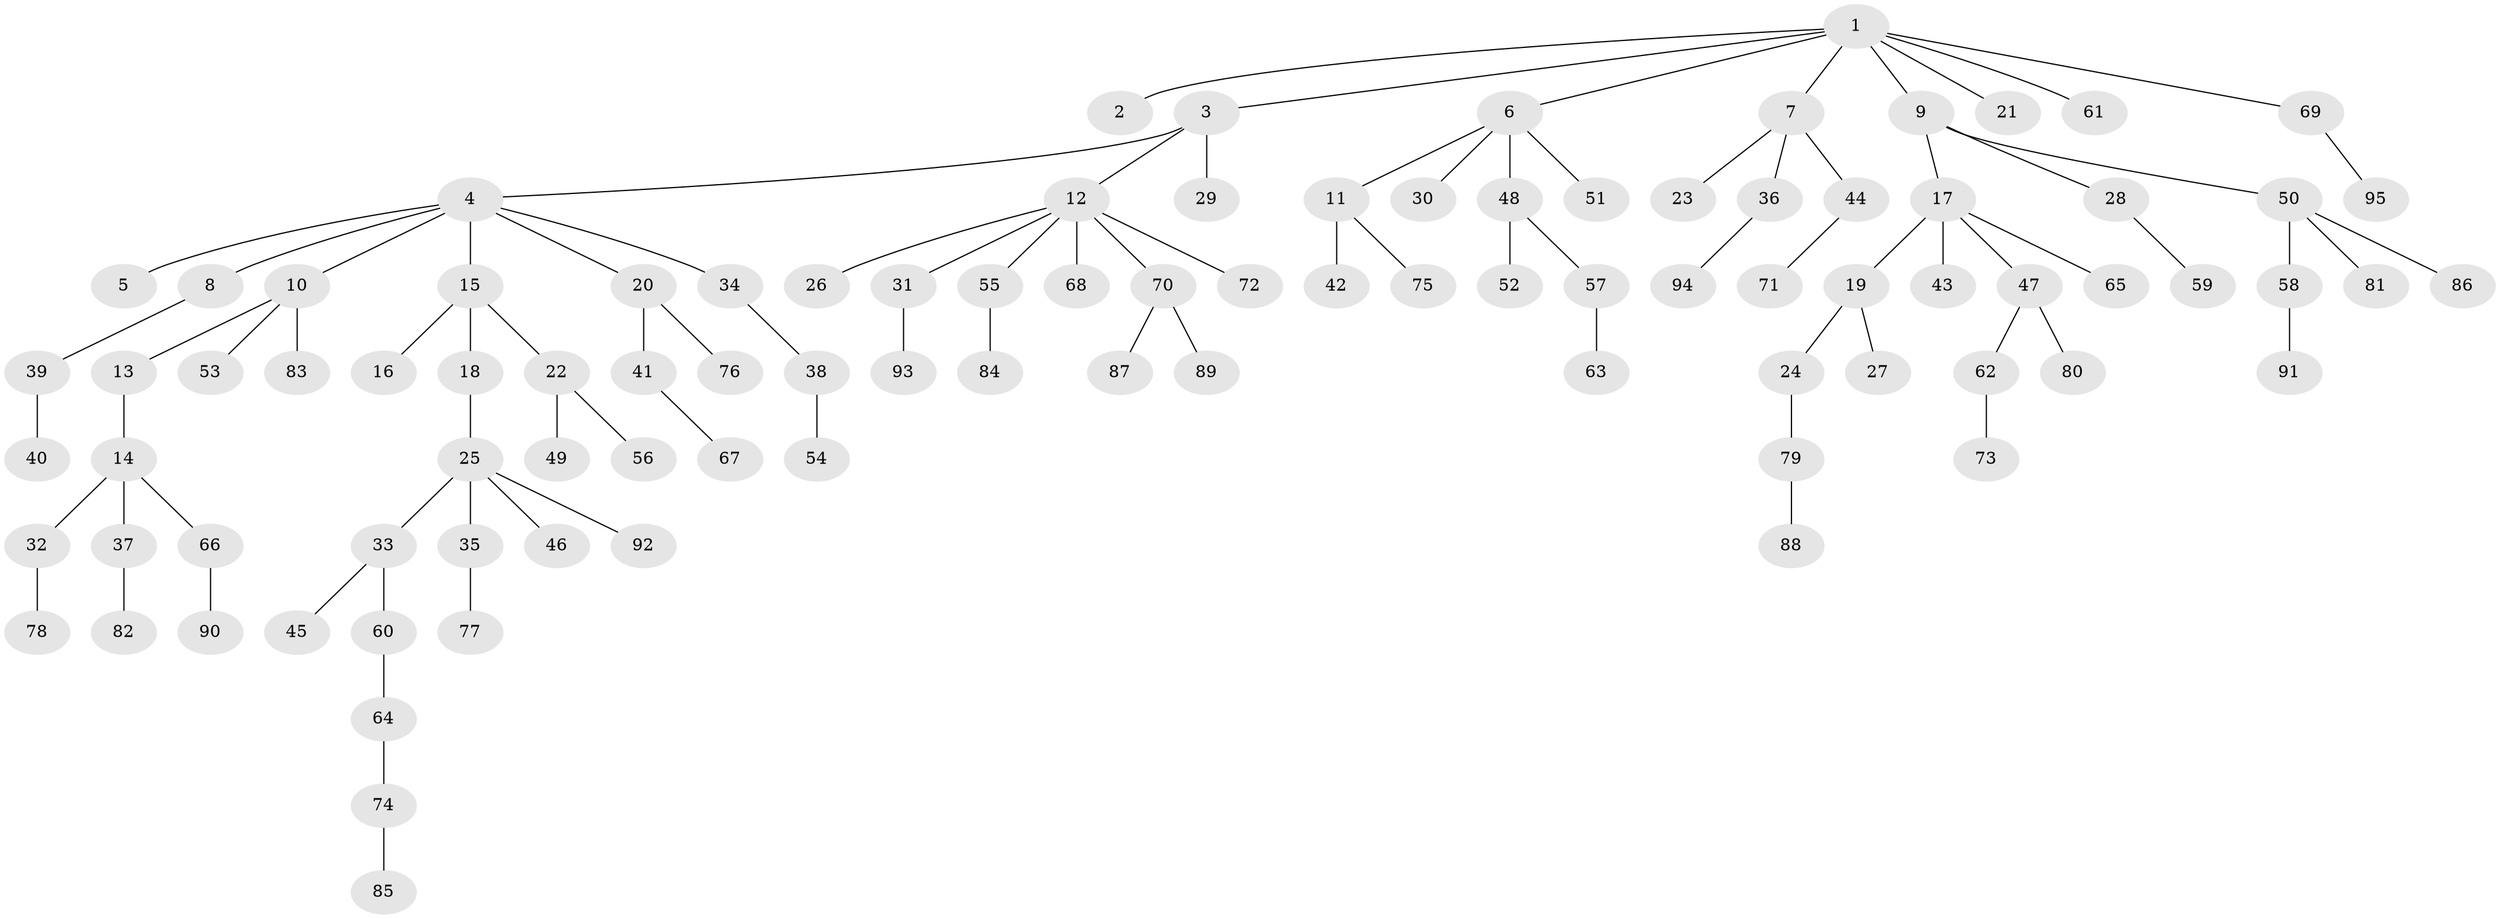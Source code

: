 // coarse degree distribution, {7: 0.05263157894736842, 4: 0.07017543859649122, 1: 0.6842105263157895, 5: 0.017543859649122806, 2: 0.07017543859649122, 8: 0.017543859649122806, 3: 0.08771929824561403}
// Generated by graph-tools (version 1.1) at 2025/19/03/04/25 18:19:23]
// undirected, 95 vertices, 94 edges
graph export_dot {
graph [start="1"]
  node [color=gray90,style=filled];
  1;
  2;
  3;
  4;
  5;
  6;
  7;
  8;
  9;
  10;
  11;
  12;
  13;
  14;
  15;
  16;
  17;
  18;
  19;
  20;
  21;
  22;
  23;
  24;
  25;
  26;
  27;
  28;
  29;
  30;
  31;
  32;
  33;
  34;
  35;
  36;
  37;
  38;
  39;
  40;
  41;
  42;
  43;
  44;
  45;
  46;
  47;
  48;
  49;
  50;
  51;
  52;
  53;
  54;
  55;
  56;
  57;
  58;
  59;
  60;
  61;
  62;
  63;
  64;
  65;
  66;
  67;
  68;
  69;
  70;
  71;
  72;
  73;
  74;
  75;
  76;
  77;
  78;
  79;
  80;
  81;
  82;
  83;
  84;
  85;
  86;
  87;
  88;
  89;
  90;
  91;
  92;
  93;
  94;
  95;
  1 -- 2;
  1 -- 3;
  1 -- 6;
  1 -- 7;
  1 -- 9;
  1 -- 21;
  1 -- 61;
  1 -- 69;
  3 -- 4;
  3 -- 12;
  3 -- 29;
  4 -- 5;
  4 -- 8;
  4 -- 10;
  4 -- 15;
  4 -- 20;
  4 -- 34;
  6 -- 11;
  6 -- 30;
  6 -- 48;
  6 -- 51;
  7 -- 23;
  7 -- 36;
  7 -- 44;
  8 -- 39;
  9 -- 17;
  9 -- 28;
  9 -- 50;
  10 -- 13;
  10 -- 53;
  10 -- 83;
  11 -- 42;
  11 -- 75;
  12 -- 26;
  12 -- 31;
  12 -- 55;
  12 -- 68;
  12 -- 70;
  12 -- 72;
  13 -- 14;
  14 -- 32;
  14 -- 37;
  14 -- 66;
  15 -- 16;
  15 -- 18;
  15 -- 22;
  17 -- 19;
  17 -- 43;
  17 -- 47;
  17 -- 65;
  18 -- 25;
  19 -- 24;
  19 -- 27;
  20 -- 41;
  20 -- 76;
  22 -- 49;
  22 -- 56;
  24 -- 79;
  25 -- 33;
  25 -- 35;
  25 -- 46;
  25 -- 92;
  28 -- 59;
  31 -- 93;
  32 -- 78;
  33 -- 45;
  33 -- 60;
  34 -- 38;
  35 -- 77;
  36 -- 94;
  37 -- 82;
  38 -- 54;
  39 -- 40;
  41 -- 67;
  44 -- 71;
  47 -- 62;
  47 -- 80;
  48 -- 52;
  48 -- 57;
  50 -- 58;
  50 -- 81;
  50 -- 86;
  55 -- 84;
  57 -- 63;
  58 -- 91;
  60 -- 64;
  62 -- 73;
  64 -- 74;
  66 -- 90;
  69 -- 95;
  70 -- 87;
  70 -- 89;
  74 -- 85;
  79 -- 88;
}
